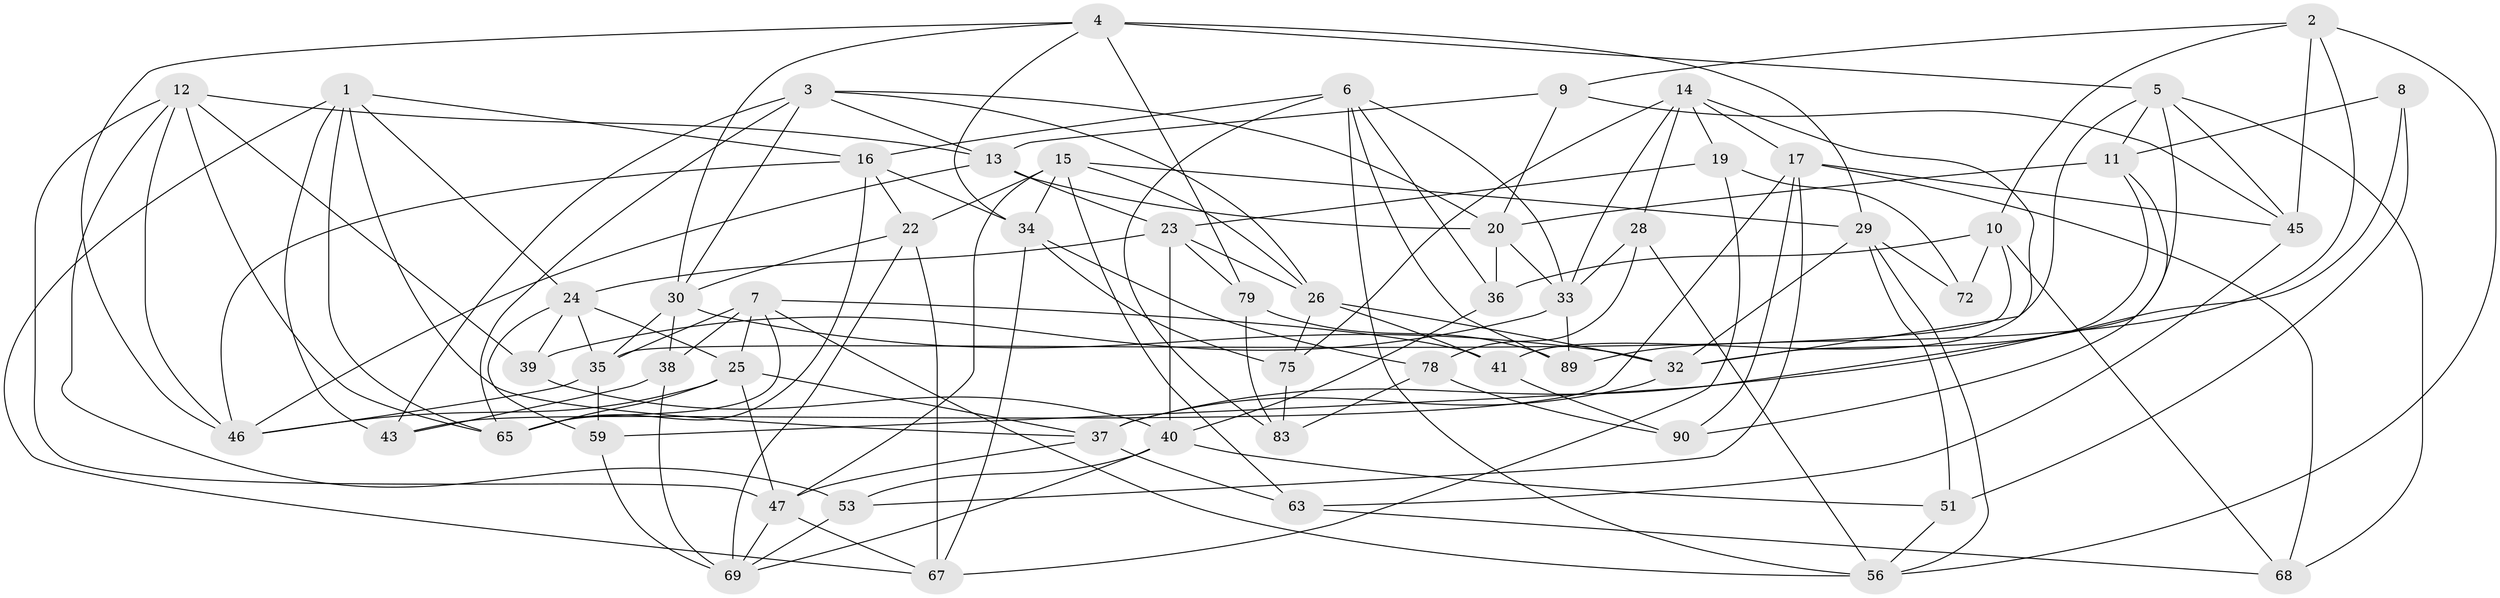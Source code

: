 // Generated by graph-tools (version 1.1) at 2025/24/03/03/25 07:24:24]
// undirected, 57 vertices, 146 edges
graph export_dot {
graph [start="1"]
  node [color=gray90,style=filled];
  1 [super="+60"];
  2 [super="+21"];
  3 [super="+74"];
  4 [super="+58"];
  5 [super="+66"];
  6 [super="+87"];
  7 [super="+55"];
  8;
  9;
  10 [super="+27"];
  11 [super="+42"];
  12 [super="+91"];
  13 [super="+18"];
  14 [super="+71"];
  15 [super="+84"];
  16 [super="+54"];
  17 [super="+93"];
  19;
  20 [super="+48"];
  22 [super="+52"];
  23 [super="+44"];
  24 [super="+70"];
  25 [super="+64"];
  26 [super="+57"];
  28;
  29 [super="+31"];
  30 [super="+73"];
  32 [super="+49"];
  33 [super="+61"];
  34 [super="+82"];
  35 [super="+86"];
  36;
  37 [super="+50"];
  38;
  39;
  40 [super="+77"];
  41;
  43;
  45 [super="+62"];
  46 [super="+85"];
  47 [super="+81"];
  51;
  53;
  56 [super="+92"];
  59;
  63;
  65 [super="+80"];
  67 [super="+88"];
  68;
  69 [super="+76"];
  72;
  75;
  78;
  79;
  83;
  89;
  90;
  1 -- 43;
  1 -- 16;
  1 -- 65;
  1 -- 37;
  1 -- 67;
  1 -- 24;
  2 -- 56;
  2 -- 45 [weight=2];
  2 -- 89;
  2 -- 9;
  2 -- 10;
  3 -- 65;
  3 -- 43;
  3 -- 20;
  3 -- 26;
  3 -- 13;
  3 -- 30;
  4 -- 79;
  4 -- 46;
  4 -- 29;
  4 -- 34;
  4 -- 30;
  4 -- 5;
  5 -- 41;
  5 -- 68;
  5 -- 11;
  5 -- 45;
  5 -- 37;
  6 -- 36;
  6 -- 16;
  6 -- 89;
  6 -- 33;
  6 -- 83;
  6 -- 56;
  7 -- 41;
  7 -- 35;
  7 -- 25;
  7 -- 65;
  7 -- 38;
  7 -- 56;
  8 -- 51;
  8 -- 11 [weight=2];
  8 -- 59;
  9 -- 45;
  9 -- 13;
  9 -- 20;
  10 -- 35;
  10 -- 72 [weight=2];
  10 -- 36;
  10 -- 68;
  11 -- 90;
  11 -- 20;
  11 -- 32;
  12 -- 39;
  12 -- 65;
  12 -- 13;
  12 -- 53;
  12 -- 47;
  12 -- 46;
  13 -- 23;
  13 -- 20;
  13 -- 46;
  14 -- 19;
  14 -- 32;
  14 -- 17;
  14 -- 75;
  14 -- 28;
  14 -- 33;
  15 -- 26;
  15 -- 29;
  15 -- 63;
  15 -- 34;
  15 -- 47;
  15 -- 22;
  16 -- 34;
  16 -- 22;
  16 -- 65;
  16 -- 46;
  17 -- 68;
  17 -- 45;
  17 -- 90;
  17 -- 43;
  17 -- 53;
  19 -- 72;
  19 -- 67;
  19 -- 23;
  20 -- 36;
  20 -- 33;
  22 -- 30;
  22 -- 67 [weight=2];
  22 -- 69;
  23 -- 26;
  23 -- 79;
  23 -- 24;
  23 -- 40;
  24 -- 39;
  24 -- 25;
  24 -- 59;
  24 -- 35;
  25 -- 37;
  25 -- 46;
  25 -- 65;
  25 -- 47;
  26 -- 32;
  26 -- 41;
  26 -- 75;
  28 -- 78;
  28 -- 56;
  28 -- 33;
  29 -- 72;
  29 -- 56;
  29 -- 32;
  29 -- 51;
  30 -- 38;
  30 -- 35;
  30 -- 32;
  32 -- 37;
  33 -- 89;
  33 -- 39;
  34 -- 75;
  34 -- 67;
  34 -- 78;
  35 -- 59;
  35 -- 46;
  36 -- 40;
  37 -- 63;
  37 -- 47;
  38 -- 69;
  38 -- 43;
  39 -- 40;
  40 -- 53;
  40 -- 69;
  40 -- 51;
  41 -- 90;
  45 -- 63;
  47 -- 67;
  47 -- 69;
  51 -- 56;
  53 -- 69;
  59 -- 69;
  63 -- 68;
  75 -- 83;
  78 -- 90;
  78 -- 83;
  79 -- 83;
  79 -- 89;
}

